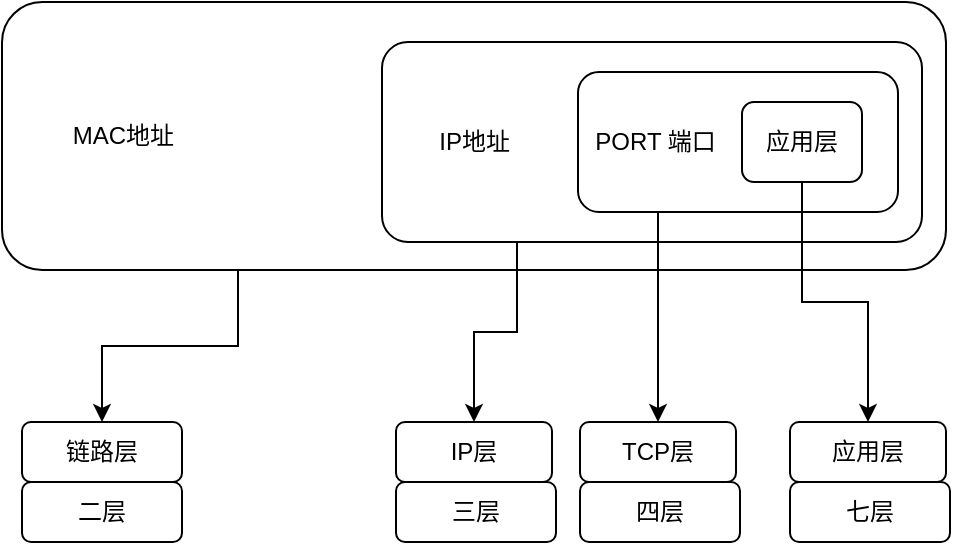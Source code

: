 <mxfile version="24.8.4">
  <diagram name="第 1 页" id="m2dObYod3vC3ta0hIUsG">
    <mxGraphModel dx="1158" dy="587" grid="1" gridSize="10" guides="1" tooltips="1" connect="1" arrows="1" fold="1" page="1" pageScale="1" pageWidth="1600" pageHeight="1200" math="0" shadow="0">
      <root>
        <mxCell id="0" />
        <mxCell id="1" parent="0" />
        <mxCell id="t_H4ScusPziJ7b-3OtiA-16" style="edgeStyle=orthogonalEdgeStyle;rounded=0;orthogonalLoop=1;jettySize=auto;html=1;exitX=0.25;exitY=1;exitDx=0;exitDy=0;entryX=0.5;entryY=0;entryDx=0;entryDy=0;" edge="1" parent="1" source="t_H4ScusPziJ7b-3OtiA-15" target="t_H4ScusPziJ7b-3OtiA-14">
          <mxGeometry relative="1" as="geometry" />
        </mxCell>
        <mxCell id="t_H4ScusPziJ7b-3OtiA-15" value="&amp;nbsp; &amp;nbsp; &amp;nbsp; &amp;nbsp; &amp;nbsp;&amp;nbsp;&lt;span style=&quot;text-align: center;&quot;&gt;MAC地址&lt;/span&gt;" style="rounded=1;whiteSpace=wrap;html=1;align=left;" vertex="1" parent="1">
          <mxGeometry x="70" y="160" width="472" height="134" as="geometry" />
        </mxCell>
        <mxCell id="t_H4ScusPziJ7b-3OtiA-12" style="edgeStyle=orthogonalEdgeStyle;rounded=0;orthogonalLoop=1;jettySize=auto;html=1;exitX=0.25;exitY=1;exitDx=0;exitDy=0;entryX=0.5;entryY=0;entryDx=0;entryDy=0;" edge="1" parent="1" source="t_H4ScusPziJ7b-3OtiA-5" target="t_H4ScusPziJ7b-3OtiA-11">
          <mxGeometry relative="1" as="geometry" />
        </mxCell>
        <mxCell id="t_H4ScusPziJ7b-3OtiA-5" value="&amp;nbsp; &amp;nbsp; &amp;nbsp; &amp;nbsp; IP地址" style="rounded=1;whiteSpace=wrap;html=1;arcSize=13;align=left;" vertex="1" parent="1">
          <mxGeometry x="260" y="180" width="270" height="100" as="geometry" />
        </mxCell>
        <mxCell id="t_H4ScusPziJ7b-3OtiA-10" style="edgeStyle=orthogonalEdgeStyle;rounded=0;orthogonalLoop=1;jettySize=auto;html=1;exitX=0.25;exitY=1;exitDx=0;exitDy=0;entryX=0.5;entryY=0;entryDx=0;entryDy=0;" edge="1" parent="1" source="t_H4ScusPziJ7b-3OtiA-4" target="t_H4ScusPziJ7b-3OtiA-9">
          <mxGeometry relative="1" as="geometry" />
        </mxCell>
        <mxCell id="t_H4ScusPziJ7b-3OtiA-4" value="&amp;nbsp; PORT 端口" style="rounded=1;whiteSpace=wrap;html=1;align=left;" vertex="1" parent="1">
          <mxGeometry x="358" y="195" width="160" height="70" as="geometry" />
        </mxCell>
        <mxCell id="t_H4ScusPziJ7b-3OtiA-13" style="edgeStyle=orthogonalEdgeStyle;rounded=0;orthogonalLoop=1;jettySize=auto;html=1;exitX=0.5;exitY=1;exitDx=0;exitDy=0;" edge="1" parent="1" source="t_H4ScusPziJ7b-3OtiA-3" target="t_H4ScusPziJ7b-3OtiA-7">
          <mxGeometry relative="1" as="geometry" />
        </mxCell>
        <mxCell id="t_H4ScusPziJ7b-3OtiA-3" value="&lt;span style=&quot;text-align: left;&quot;&gt;应用层&lt;/span&gt;" style="rounded=1;whiteSpace=wrap;html=1;" vertex="1" parent="1">
          <mxGeometry x="440" y="210" width="60" height="40" as="geometry" />
        </mxCell>
        <mxCell id="t_H4ScusPziJ7b-3OtiA-7" value="应用层" style="rounded=1;whiteSpace=wrap;html=1;" vertex="1" parent="1">
          <mxGeometry x="464" y="370" width="78" height="30" as="geometry" />
        </mxCell>
        <mxCell id="t_H4ScusPziJ7b-3OtiA-9" value="TCP层" style="rounded=1;whiteSpace=wrap;html=1;" vertex="1" parent="1">
          <mxGeometry x="359" y="370" width="78" height="30" as="geometry" />
        </mxCell>
        <mxCell id="t_H4ScusPziJ7b-3OtiA-11" value="IP层" style="rounded=1;whiteSpace=wrap;html=1;" vertex="1" parent="1">
          <mxGeometry x="267" y="370" width="78" height="30" as="geometry" />
        </mxCell>
        <mxCell id="t_H4ScusPziJ7b-3OtiA-14" value="链路层" style="rounded=1;whiteSpace=wrap;html=1;" vertex="1" parent="1">
          <mxGeometry x="80" y="370" width="80" height="30" as="geometry" />
        </mxCell>
        <mxCell id="t_H4ScusPziJ7b-3OtiA-29" value="二层" style="rounded=1;whiteSpace=wrap;html=1;" vertex="1" parent="1">
          <mxGeometry x="80" y="400" width="80" height="30" as="geometry" />
        </mxCell>
        <mxCell id="t_H4ScusPziJ7b-3OtiA-30" value="三层" style="rounded=1;whiteSpace=wrap;html=1;" vertex="1" parent="1">
          <mxGeometry x="267" y="400" width="80" height="30" as="geometry" />
        </mxCell>
        <mxCell id="t_H4ScusPziJ7b-3OtiA-31" value="四层" style="rounded=1;whiteSpace=wrap;html=1;" vertex="1" parent="1">
          <mxGeometry x="359" y="400" width="80" height="30" as="geometry" />
        </mxCell>
        <mxCell id="t_H4ScusPziJ7b-3OtiA-32" value="七层" style="rounded=1;whiteSpace=wrap;html=1;" vertex="1" parent="1">
          <mxGeometry x="464" y="400" width="80" height="30" as="geometry" />
        </mxCell>
      </root>
    </mxGraphModel>
  </diagram>
</mxfile>
